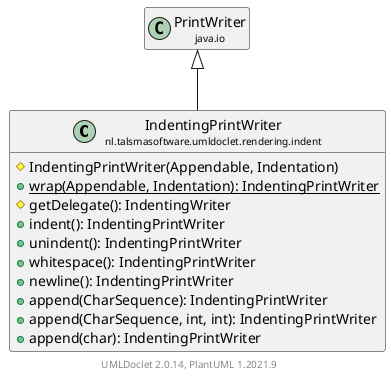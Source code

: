 @startuml
    set namespaceSeparator none
    hide empty fields
    hide empty methods

    class "<size:14>IndentingPrintWriter\n<size:10>nl.talsmasoftware.umldoclet.rendering.indent" as nl.talsmasoftware.umldoclet.rendering.indent.IndentingPrintWriter [[IndentingPrintWriter.html]] {
        #IndentingPrintWriter(Appendable, Indentation)
        {static} +wrap(Appendable, Indentation): IndentingPrintWriter
        #getDelegate(): IndentingWriter
        +indent(): IndentingPrintWriter
        +unindent(): IndentingPrintWriter
        +whitespace(): IndentingPrintWriter
        +newline(): IndentingPrintWriter
        +append(CharSequence): IndentingPrintWriter
        +append(CharSequence, int, int): IndentingPrintWriter
        +append(char): IndentingPrintWriter
    }

    class "<size:14>PrintWriter\n<size:10>java.io" as java.io.PrintWriter [[https://docs.oracle.com/javase/9/docs/api/java/io/PrintWriter.html?is-external=true]]

    java.io.PrintWriter <|-- nl.talsmasoftware.umldoclet.rendering.indent.IndentingPrintWriter

    center footer UMLDoclet 2.0.14, PlantUML 1.2021.9
@enduml
